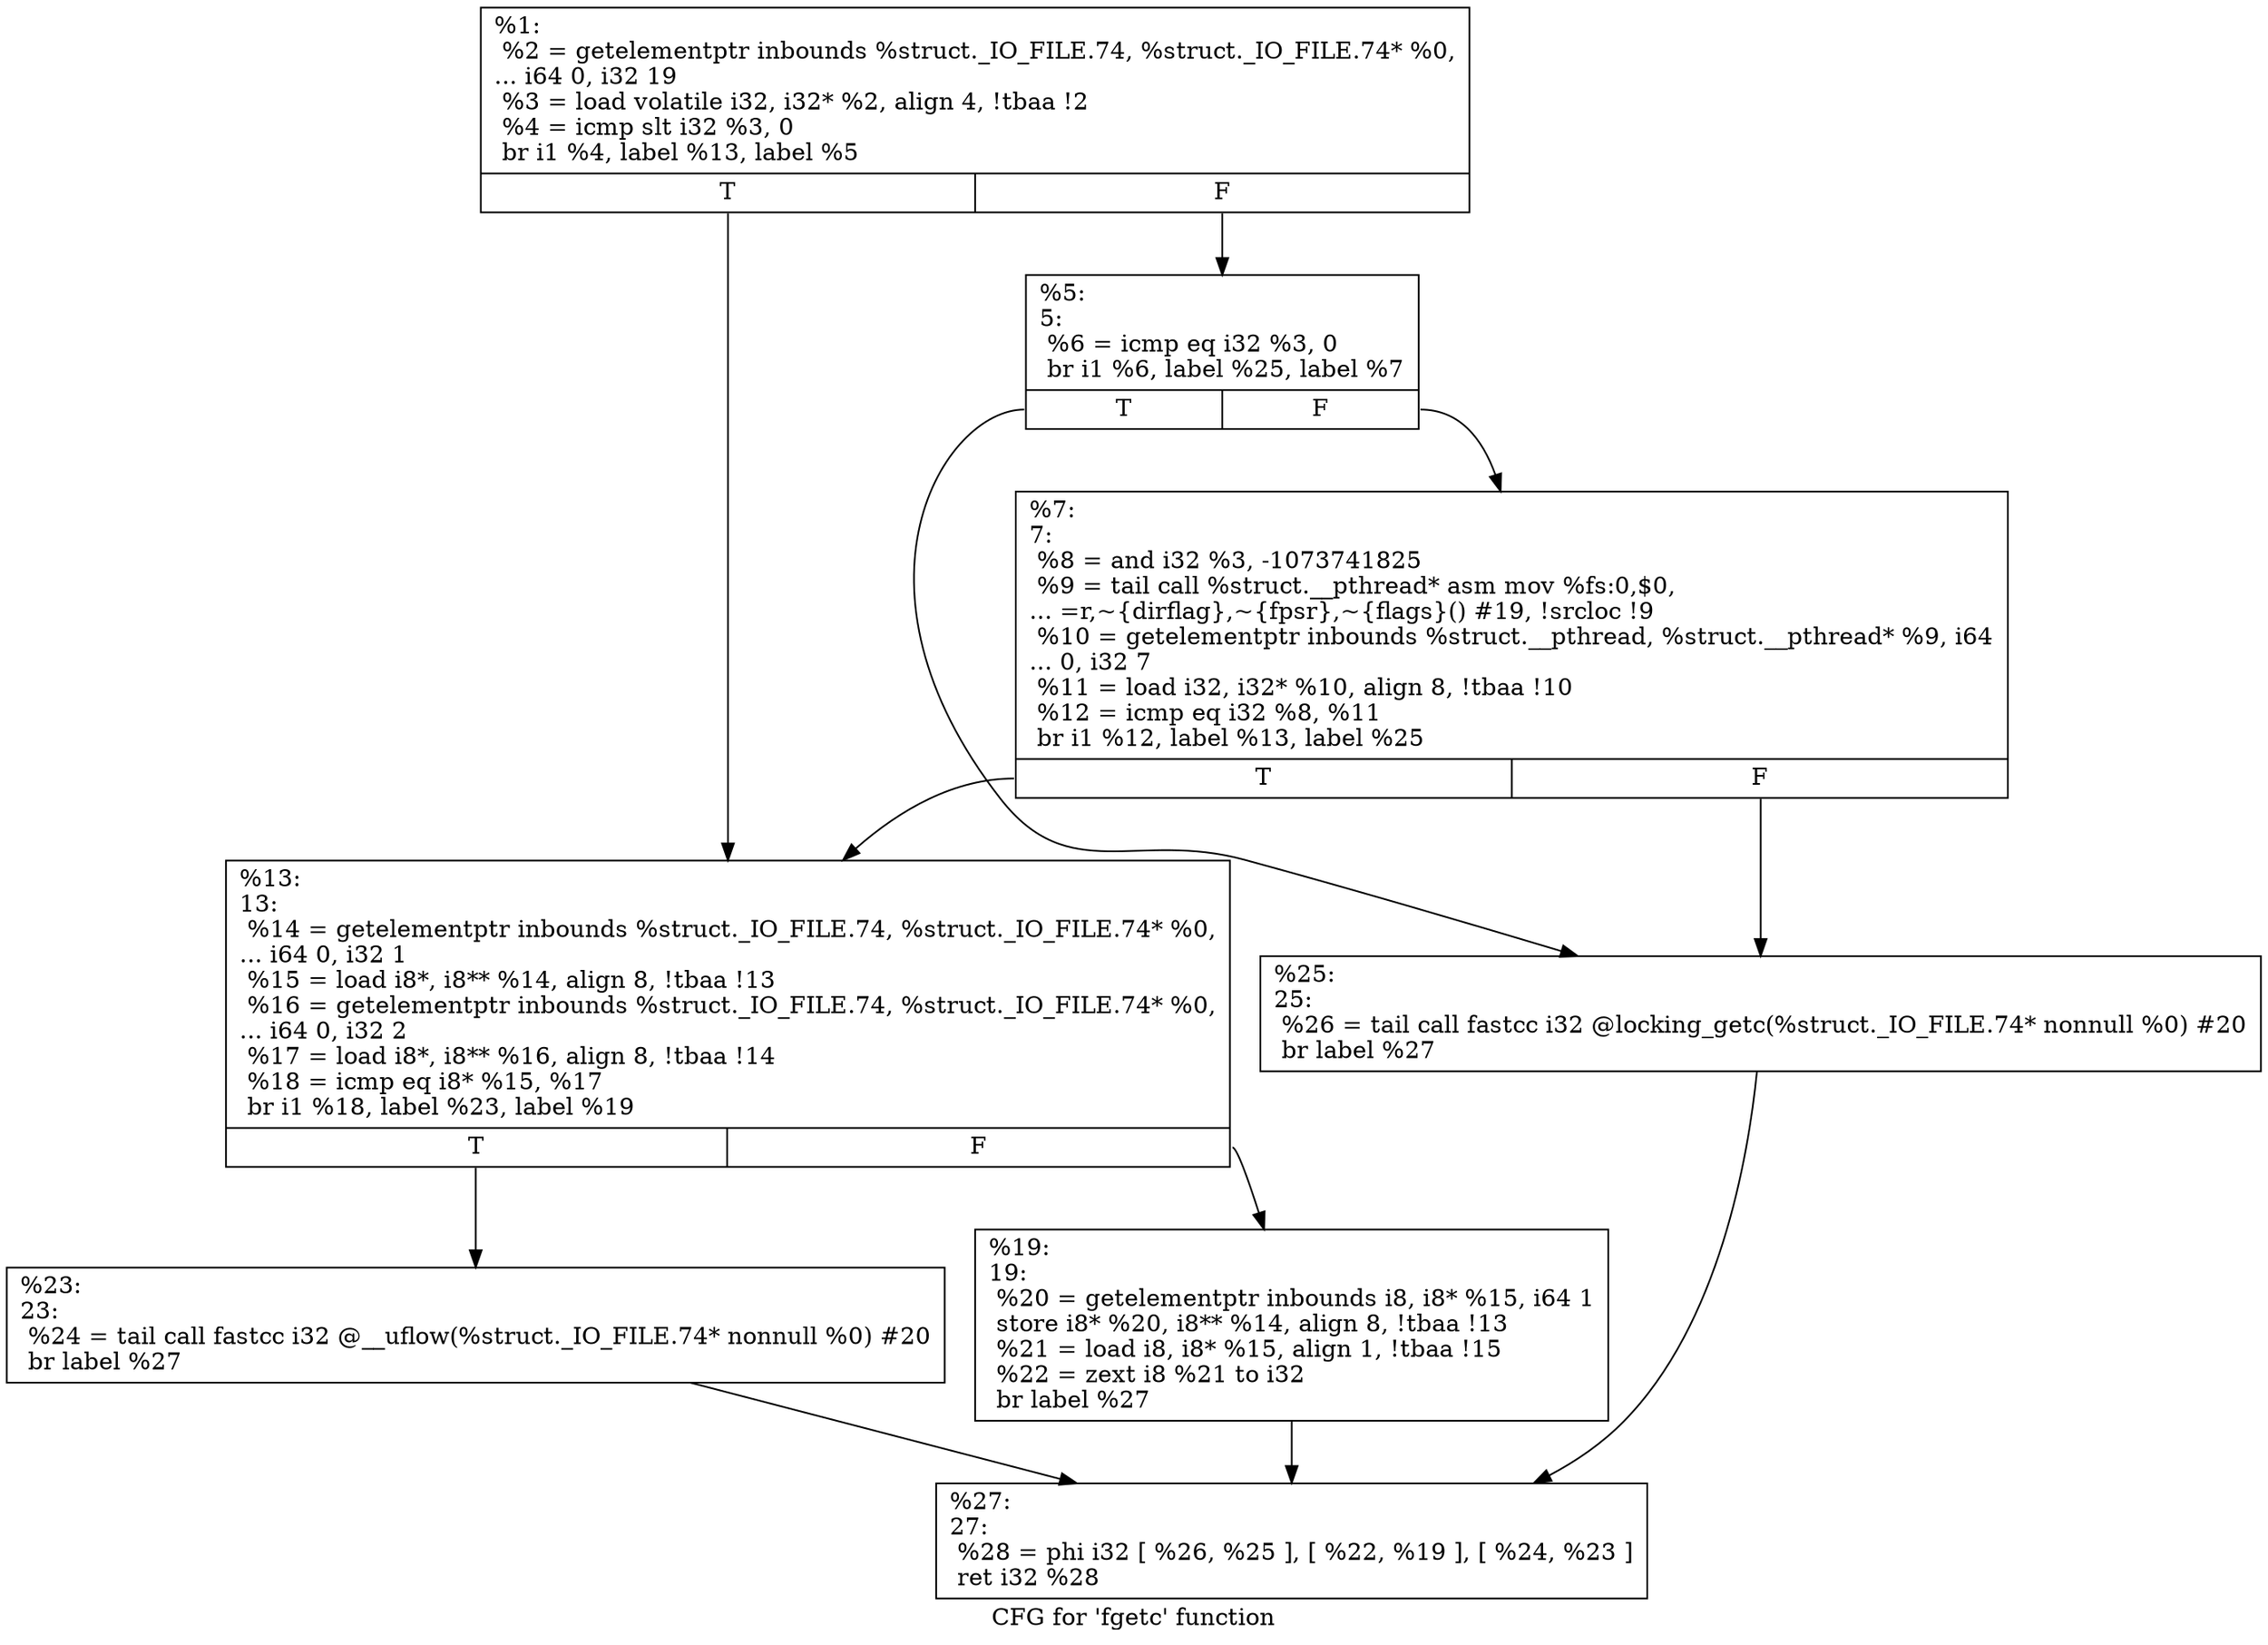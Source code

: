 digraph "CFG for 'fgetc' function" {
	label="CFG for 'fgetc' function";

	Node0x1f1b580 [shape=record,label="{%1:\l  %2 = getelementptr inbounds %struct._IO_FILE.74, %struct._IO_FILE.74* %0,\l... i64 0, i32 19\l  %3 = load volatile i32, i32* %2, align 4, !tbaa !2\l  %4 = icmp slt i32 %3, 0\l  br i1 %4, label %13, label %5\l|{<s0>T|<s1>F}}"];
	Node0x1f1b580:s0 -> Node0x1f1b670;
	Node0x1f1b580:s1 -> Node0x1f1b5d0;
	Node0x1f1b5d0 [shape=record,label="{%5:\l5:                                                \l  %6 = icmp eq i32 %3, 0\l  br i1 %6, label %25, label %7\l|{<s0>T|<s1>F}}"];
	Node0x1f1b5d0:s0 -> Node0x1f1b760;
	Node0x1f1b5d0:s1 -> Node0x1f1b620;
	Node0x1f1b620 [shape=record,label="{%7:\l7:                                                \l  %8 = and i32 %3, -1073741825\l  %9 = tail call %struct.__pthread* asm mov %fs:0,$0,\l... =r,~\{dirflag\},~\{fpsr\},~\{flags\}() #19, !srcloc !9\l  %10 = getelementptr inbounds %struct.__pthread, %struct.__pthread* %9, i64\l... 0, i32 7\l  %11 = load i32, i32* %10, align 8, !tbaa !10\l  %12 = icmp eq i32 %8, %11\l  br i1 %12, label %13, label %25\l|{<s0>T|<s1>F}}"];
	Node0x1f1b620:s0 -> Node0x1f1b670;
	Node0x1f1b620:s1 -> Node0x1f1b760;
	Node0x1f1b670 [shape=record,label="{%13:\l13:                                               \l  %14 = getelementptr inbounds %struct._IO_FILE.74, %struct._IO_FILE.74* %0,\l... i64 0, i32 1\l  %15 = load i8*, i8** %14, align 8, !tbaa !13\l  %16 = getelementptr inbounds %struct._IO_FILE.74, %struct._IO_FILE.74* %0,\l... i64 0, i32 2\l  %17 = load i8*, i8** %16, align 8, !tbaa !14\l  %18 = icmp eq i8* %15, %17\l  br i1 %18, label %23, label %19\l|{<s0>T|<s1>F}}"];
	Node0x1f1b670:s0 -> Node0x1f1b710;
	Node0x1f1b670:s1 -> Node0x1f1b6c0;
	Node0x1f1b6c0 [shape=record,label="{%19:\l19:                                               \l  %20 = getelementptr inbounds i8, i8* %15, i64 1\l  store i8* %20, i8** %14, align 8, !tbaa !13\l  %21 = load i8, i8* %15, align 1, !tbaa !15\l  %22 = zext i8 %21 to i32\l  br label %27\l}"];
	Node0x1f1b6c0 -> Node0x1f1b7b0;
	Node0x1f1b710 [shape=record,label="{%23:\l23:                                               \l  %24 = tail call fastcc i32 @__uflow(%struct._IO_FILE.74* nonnull %0) #20\l  br label %27\l}"];
	Node0x1f1b710 -> Node0x1f1b7b0;
	Node0x1f1b760 [shape=record,label="{%25:\l25:                                               \l  %26 = tail call fastcc i32 @locking_getc(%struct._IO_FILE.74* nonnull %0) #20\l  br label %27\l}"];
	Node0x1f1b760 -> Node0x1f1b7b0;
	Node0x1f1b7b0 [shape=record,label="{%27:\l27:                                               \l  %28 = phi i32 [ %26, %25 ], [ %22, %19 ], [ %24, %23 ]\l  ret i32 %28\l}"];
}

